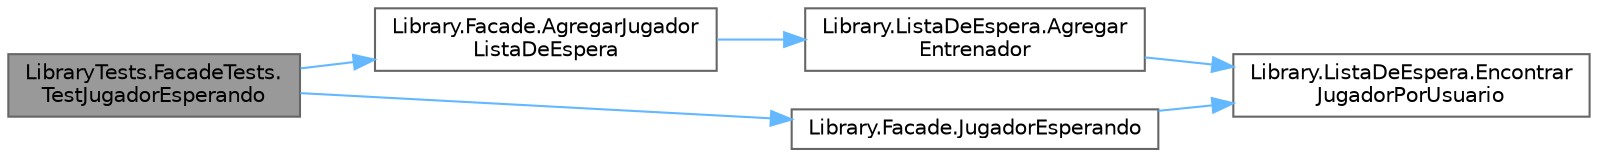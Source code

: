 digraph "LibraryTests.FacadeTests.TestJugadorEsperando"
{
 // INTERACTIVE_SVG=YES
 // LATEX_PDF_SIZE
  bgcolor="transparent";
  edge [fontname=Helvetica,fontsize=10,labelfontname=Helvetica,labelfontsize=10];
  node [fontname=Helvetica,fontsize=10,shape=box,height=0.2,width=0.4];
  rankdir="LR";
  Node1 [id="Node000001",label="LibraryTests.FacadeTests.\lTestJugadorEsperando",height=0.2,width=0.4,color="gray40", fillcolor="grey60", style="filled", fontcolor="black",tooltip="Este test comprueba que se pueda obtener si un jugador está en la lista de espera."];
  Node1 -> Node2 [id="edge1_Node000001_Node000002",color="steelblue1",style="solid",tooltip=" "];
  Node2 [id="Node000002",label="Library.Facade.AgregarJugador\lListaDeEspera",height=0.2,width=0.4,color="grey40", fillcolor="white", style="filled",URL="$classLibrary_1_1Facade.html#a4985231e2866150aa077a82a06888aba",tooltip="Agrega un jugador a la lista de espera."];
  Node2 -> Node3 [id="edge2_Node000002_Node000003",color="steelblue1",style="solid",tooltip=" "];
  Node3 [id="Node000003",label="Library.ListaDeEspera.Agregar\lEntrenador",height=0.2,width=0.4,color="grey40", fillcolor="white", style="filled",URL="$classLibrary_1_1ListaDeEspera.html#a291d97b127054a131bcf1c5485dec91f",tooltip="Agrega un jugador a la lista de espera."];
  Node3 -> Node4 [id="edge3_Node000003_Node000004",color="steelblue1",style="solid",tooltip=" "];
  Node4 [id="Node000004",label="Library.ListaDeEspera.Encontrar\lJugadorPorUsuario",height=0.2,width=0.4,color="grey40", fillcolor="white", style="filled",URL="$classLibrary_1_1ListaDeEspera.html#afeaee667350ab100d44edd22a60ad515",tooltip="Busca un jugador por el nombre de usuario de Discord en el servidor del bot."];
  Node1 -> Node5 [id="edge4_Node000001_Node000005",color="steelblue1",style="solid",tooltip=" "];
  Node5 [id="Node000005",label="Library.Facade.JugadorEsperando",height=0.2,width=0.4,color="grey40", fillcolor="white", style="filled",URL="$classLibrary_1_1Facade.html#aaf1f1c84cbcbef8dbe5011b6b9cb4db7",tooltip="Determina si un jugador está esperando para jugar."];
  Node5 -> Node4 [id="edge5_Node000005_Node000004",color="steelblue1",style="solid",tooltip=" "];
}
